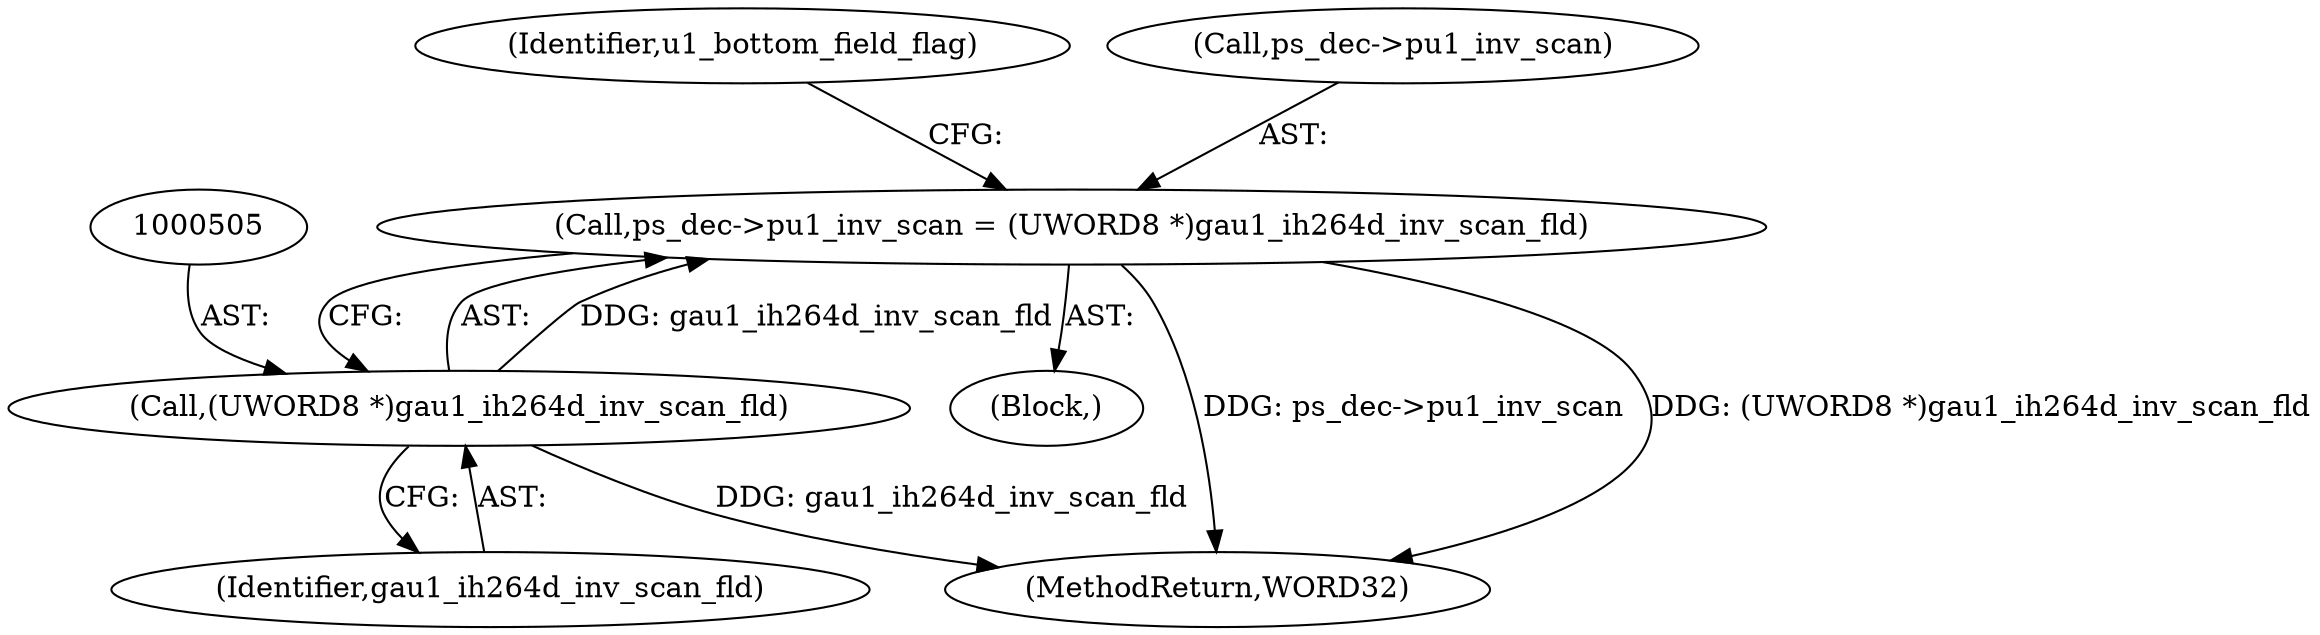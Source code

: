 digraph "0_Android_a78887bcffbc2995cf9ed72e0697acf560875e9e_2@pointer" {
"1000500" [label="(Call,ps_dec->pu1_inv_scan = (UWORD8 *)gau1_ih264d_inv_scan_fld)"];
"1000504" [label="(Call,(UWORD8 *)gau1_ih264d_inv_scan_fld)"];
"1000499" [label="(Block,)"];
"1002571" [label="(MethodReturn,WORD32)"];
"1000506" [label="(Identifier,gau1_ih264d_inv_scan_fld)"];
"1000504" [label="(Call,(UWORD8 *)gau1_ih264d_inv_scan_fld)"];
"1000500" [label="(Call,ps_dec->pu1_inv_scan = (UWORD8 *)gau1_ih264d_inv_scan_fld)"];
"1000508" [label="(Identifier,u1_bottom_field_flag)"];
"1000501" [label="(Call,ps_dec->pu1_inv_scan)"];
"1000500" -> "1000499"  [label="AST: "];
"1000500" -> "1000504"  [label="CFG: "];
"1000501" -> "1000500"  [label="AST: "];
"1000504" -> "1000500"  [label="AST: "];
"1000508" -> "1000500"  [label="CFG: "];
"1000500" -> "1002571"  [label="DDG: ps_dec->pu1_inv_scan"];
"1000500" -> "1002571"  [label="DDG: (UWORD8 *)gau1_ih264d_inv_scan_fld"];
"1000504" -> "1000500"  [label="DDG: gau1_ih264d_inv_scan_fld"];
"1000504" -> "1000506"  [label="CFG: "];
"1000505" -> "1000504"  [label="AST: "];
"1000506" -> "1000504"  [label="AST: "];
"1000504" -> "1002571"  [label="DDG: gau1_ih264d_inv_scan_fld"];
}
